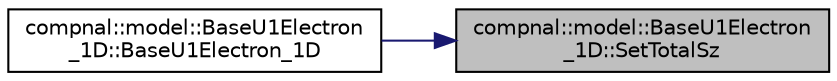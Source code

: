 digraph "compnal::model::BaseU1Electron_1D::SetTotalSz"
{
 // INTERACTIVE_SVG=YES
 // LATEX_PDF_SIZE
  edge [fontname="Helvetica",fontsize="10",labelfontname="Helvetica",labelfontsize="10"];
  node [fontname="Helvetica",fontsize="10",shape=record];
  rankdir="RL";
  Node1 [label="compnal::model::BaseU1Electron\l_1D::SetTotalSz",height=0.2,width=0.4,color="black", fillcolor="grey75", style="filled", fontcolor="black",tooltip="Set target Hilbert space specified by the total sz to be diagonalized."];
  Node1 -> Node2 [dir="back",color="midnightblue",fontsize="10",style="solid",fontname="Helvetica"];
  Node2 [label="compnal::model::BaseU1Electron\l_1D::BaseU1Electron_1D",height=0.2,width=0.4,color="black", fillcolor="white", style="filled",URL="$d8/dc0/classcompnal_1_1model_1_1_base_u1_electron__1_d.html#a9b081d41fe745aa93360ddefac19376d",tooltip="Constructor of BaseU1Electron_1D class."];
}
